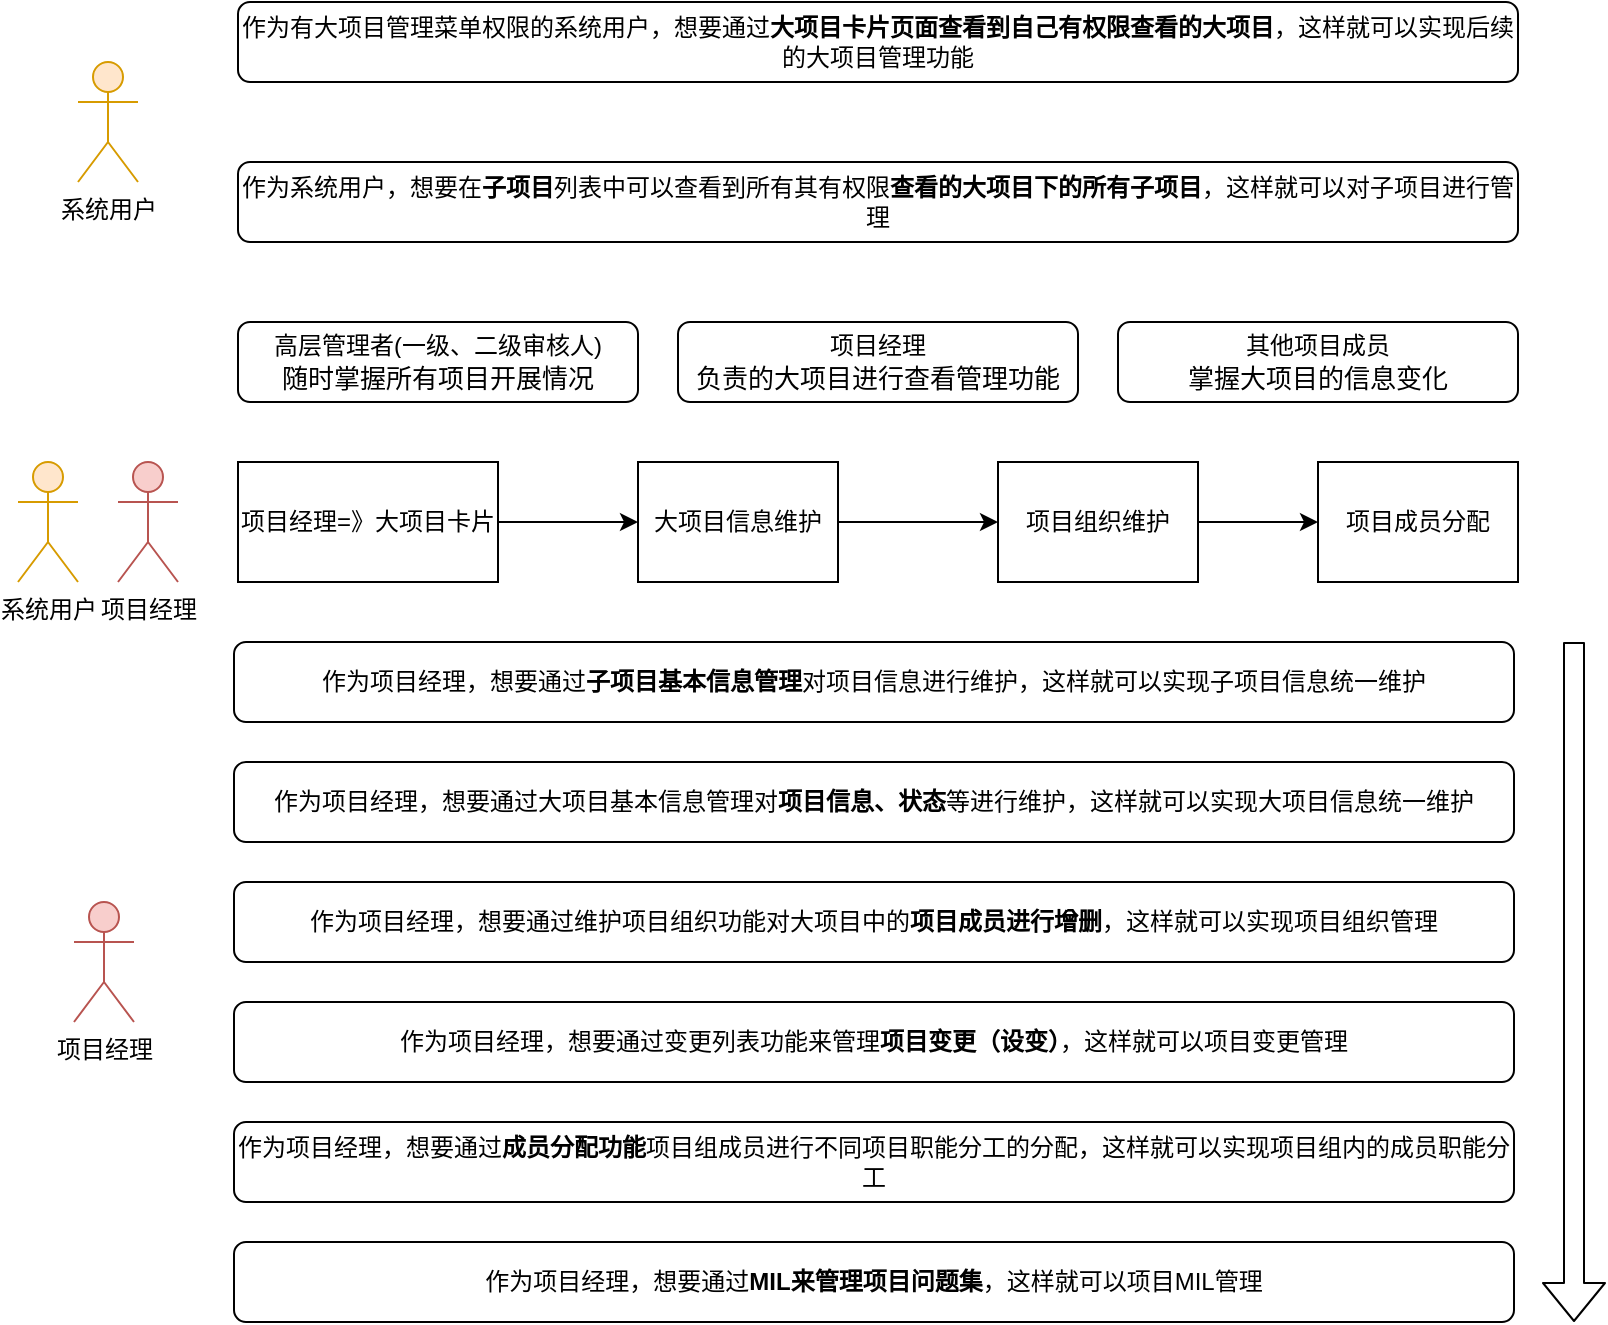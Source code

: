 <mxfile version="14.2.9" type="github">
  <diagram id="C5RBs43oDa-KdzZeNtuy" name="Page-1">
    <mxGraphModel dx="1242" dy="694" grid="1" gridSize="10" guides="1" tooltips="1" connect="1" arrows="1" fold="1" page="1" pageScale="1" pageWidth="827" pageHeight="1169" math="0" shadow="0">
      <root>
        <mxCell id="WIyWlLk6GJQsqaUBKTNV-0" />
        <mxCell id="WIyWlLk6GJQsqaUBKTNV-1" parent="WIyWlLk6GJQsqaUBKTNV-0" />
        <mxCell id="WIyWlLk6GJQsqaUBKTNV-3" value="作为系统用户，想要在&lt;b&gt;子项目&lt;/b&gt;列表中可以查看到所有其有权限&lt;b&gt;查看的大项目下的所有子项目&lt;/b&gt;，这样就可以对子项目进行管理" style="rounded=1;whiteSpace=wrap;html=1;fontSize=12;glass=0;strokeWidth=1;shadow=0;" parent="WIyWlLk6GJQsqaUBKTNV-1" vertex="1">
          <mxGeometry x="120" y="120" width="640" height="40" as="geometry" />
        </mxCell>
        <mxCell id="jYyvjritApVDWqoQF4cN-0" value="作为项目经理，想要通过变更列表功能来管理&lt;b&gt;项目变更（设变）&lt;/b&gt;，这样就可以项目变更管理" style="rounded=1;whiteSpace=wrap;html=1;fontSize=12;glass=0;strokeWidth=1;shadow=0;" parent="WIyWlLk6GJQsqaUBKTNV-1" vertex="1">
          <mxGeometry x="118" y="540" width="640" height="40" as="geometry" />
        </mxCell>
        <mxCell id="jYyvjritApVDWqoQF4cN-11" value="作为项目经理，想要通过&lt;b&gt;子项目基本信息管理&lt;/b&gt;对项目信息进行维护，这样就可以实现子项目信息统一维护" style="rounded=1;whiteSpace=wrap;html=1;fontSize=12;glass=0;strokeWidth=1;shadow=0;" parent="WIyWlLk6GJQsqaUBKTNV-1" vertex="1">
          <mxGeometry x="118" y="360" width="640" height="40" as="geometry" />
        </mxCell>
        <mxCell id="jYyvjritApVDWqoQF4cN-12" value="作为项目经理，想要通过维护项目组织功能对大项目中的&lt;b&gt;项目成员进行增删&lt;/b&gt;，这样就可以实现项目组织管理" style="rounded=1;whiteSpace=wrap;html=1;fontSize=12;glass=0;strokeWidth=1;shadow=0;" parent="WIyWlLk6GJQsqaUBKTNV-1" vertex="1">
          <mxGeometry x="118" y="480" width="640" height="40" as="geometry" />
        </mxCell>
        <mxCell id="jYyvjritApVDWqoQF4cN-13" value="作为项目经理，想要通过&lt;b&gt;MIL来管理项目问题集&lt;/b&gt;，这样就可以项目MIL管理" style="rounded=1;whiteSpace=wrap;html=1;fontSize=12;glass=0;strokeWidth=1;shadow=0;" parent="WIyWlLk6GJQsqaUBKTNV-1" vertex="1">
          <mxGeometry x="118" y="660" width="640" height="40" as="geometry" />
        </mxCell>
        <mxCell id="jYyvjritApVDWqoQF4cN-14" value="项目经理&lt;br&gt;&lt;span style=&quot;font-family: &amp;#34;helvetica neue&amp;#34; , &amp;#34;helvetica neue&amp;#34; , &amp;#34;helvetica&amp;#34; , &amp;#34;arial&amp;#34; , &amp;#34;microsoft yahei&amp;#34; , &amp;#34;lantinghei sc&amp;#34; , &amp;#34;hiragino sans gb&amp;#34; , sans-serif ; font-size: small ; text-align: left ; background-color: rgb(255 , 255 , 255)&quot;&gt;负责的大项目进行查看管理功能&lt;/span&gt;" style="rounded=1;whiteSpace=wrap;html=1;fontSize=12;glass=0;strokeWidth=1;shadow=0;" parent="WIyWlLk6GJQsqaUBKTNV-1" vertex="1">
          <mxGeometry x="340" y="200" width="200" height="40" as="geometry" />
        </mxCell>
        <mxCell id="jYyvjritApVDWqoQF4cN-15" value="作为项目经理，想要通过&lt;b&gt;成员分配功能&lt;/b&gt;项目组成员进行不同项目职能分工的分配，这样就可以实现项目组内的成员职能分工" style="rounded=1;whiteSpace=wrap;html=1;fontSize=12;glass=0;strokeWidth=1;shadow=0;" parent="WIyWlLk6GJQsqaUBKTNV-1" vertex="1">
          <mxGeometry x="118" y="600" width="640" height="40" as="geometry" />
        </mxCell>
        <mxCell id="jYyvjritApVDWqoQF4cN-18" value="作为有大项目管理菜单权限的系统用户，想要通过&lt;b&gt;大项目卡片页面查看到自己有权限查看的大项目&lt;/b&gt;，这样就可以实现后续的大项目管理功能" style="rounded=1;whiteSpace=wrap;html=1;fontSize=12;glass=0;strokeWidth=1;shadow=0;" parent="WIyWlLk6GJQsqaUBKTNV-1" vertex="1">
          <mxGeometry x="120" y="40" width="640" height="40" as="geometry" />
        </mxCell>
        <mxCell id="jYyvjritApVDWqoQF4cN-19" value="作为项目经理，想要通过大项目基本信息管理对&lt;b&gt;项目信息、状态&lt;/b&gt;等进行维护，这样就可以实现大项目信息统一维护" style="rounded=1;whiteSpace=wrap;html=1;fontSize=12;glass=0;strokeWidth=1;shadow=0;" parent="WIyWlLk6GJQsqaUBKTNV-1" vertex="1">
          <mxGeometry x="118" y="420" width="640" height="40" as="geometry" />
        </mxCell>
        <mxCell id="jYyvjritApVDWqoQF4cN-21" value="高层管理者(一级、二级审核人)&lt;br&gt;&lt;span style=&quot;font-family: &amp;#34;helvetica neue&amp;#34; , &amp;#34;helvetica neue&amp;#34; , &amp;#34;helvetica&amp;#34; , &amp;#34;arial&amp;#34; , &amp;#34;microsoft yahei&amp;#34; , &amp;#34;lantinghei sc&amp;#34; , &amp;#34;hiragino sans gb&amp;#34; , sans-serif ; font-size: small ; text-align: left ; background-color: rgb(255 , 255 , 255)&quot;&gt;随时掌握所有项目开展情况&lt;/span&gt;" style="rounded=1;whiteSpace=wrap;html=1;fontSize=12;glass=0;strokeWidth=1;shadow=0;" parent="WIyWlLk6GJQsqaUBKTNV-1" vertex="1">
          <mxGeometry x="120" y="200" width="200" height="40" as="geometry" />
        </mxCell>
        <mxCell id="jYyvjritApVDWqoQF4cN-22" value="其他项目成员&lt;br&gt;&lt;span style=&quot;font-family: &amp;#34;helvetica neue&amp;#34; , &amp;#34;helvetica neue&amp;#34; , &amp;#34;helvetica&amp;#34; , &amp;#34;arial&amp;#34; , &amp;#34;microsoft yahei&amp;#34; , &amp;#34;lantinghei sc&amp;#34; , &amp;#34;hiragino sans gb&amp;#34; , sans-serif ; font-size: small ; text-align: left ; background-color: rgb(255 , 255 , 255)&quot;&gt;掌握大项目的信息变化&lt;/span&gt;" style="rounded=1;whiteSpace=wrap;html=1;fontSize=12;glass=0;strokeWidth=1;shadow=0;" parent="WIyWlLk6GJQsqaUBKTNV-1" vertex="1">
          <mxGeometry x="560" y="200" width="200" height="40" as="geometry" />
        </mxCell>
        <mxCell id="jYyvjritApVDWqoQF4cN-24" value="项目经理" style="shape=umlActor;verticalLabelPosition=bottom;verticalAlign=top;html=1;outlineConnect=0;fillColor=#f8cecc;strokeColor=#b85450;" parent="WIyWlLk6GJQsqaUBKTNV-1" vertex="1">
          <mxGeometry x="38" y="490" width="30" height="60" as="geometry" />
        </mxCell>
        <mxCell id="jYyvjritApVDWqoQF4cN-40" value="系统用户" style="shape=umlActor;verticalLabelPosition=bottom;verticalAlign=top;html=1;outlineConnect=0;fillColor=#ffe6cc;strokeColor=#d79b00;" parent="WIyWlLk6GJQsqaUBKTNV-1" vertex="1">
          <mxGeometry x="40" y="70" width="30" height="60" as="geometry" />
        </mxCell>
        <mxCell id="kZA9z5EJ2N3rRpN_CX4f-4" value="" style="shape=flexArrow;endArrow=classic;html=1;" edge="1" parent="WIyWlLk6GJQsqaUBKTNV-1">
          <mxGeometry width="50" height="50" relative="1" as="geometry">
            <mxPoint x="788" y="360" as="sourcePoint" />
            <mxPoint x="788" y="700" as="targetPoint" />
          </mxGeometry>
        </mxCell>
        <mxCell id="kZA9z5EJ2N3rRpN_CX4f-13" value="" style="edgeStyle=orthogonalEdgeStyle;rounded=0;orthogonalLoop=1;jettySize=auto;html=1;" edge="1" parent="WIyWlLk6GJQsqaUBKTNV-1" source="kZA9z5EJ2N3rRpN_CX4f-5" target="kZA9z5EJ2N3rRpN_CX4f-8">
          <mxGeometry relative="1" as="geometry" />
        </mxCell>
        <mxCell id="kZA9z5EJ2N3rRpN_CX4f-5" value="大项目信息维护" style="rounded=0;whiteSpace=wrap;html=1;" vertex="1" parent="WIyWlLk6GJQsqaUBKTNV-1">
          <mxGeometry x="320" y="270" width="100" height="60" as="geometry" />
        </mxCell>
        <mxCell id="kZA9z5EJ2N3rRpN_CX4f-12" value="" style="edgeStyle=orthogonalEdgeStyle;rounded=0;orthogonalLoop=1;jettySize=auto;html=1;" edge="1" parent="WIyWlLk6GJQsqaUBKTNV-1" source="kZA9z5EJ2N3rRpN_CX4f-7" target="kZA9z5EJ2N3rRpN_CX4f-5">
          <mxGeometry relative="1" as="geometry" />
        </mxCell>
        <mxCell id="kZA9z5EJ2N3rRpN_CX4f-7" value="项目经理=》大项目卡片" style="rounded=0;whiteSpace=wrap;html=1;" vertex="1" parent="WIyWlLk6GJQsqaUBKTNV-1">
          <mxGeometry x="120" y="270" width="130" height="60" as="geometry" />
        </mxCell>
        <mxCell id="kZA9z5EJ2N3rRpN_CX4f-14" value="" style="edgeStyle=orthogonalEdgeStyle;rounded=0;orthogonalLoop=1;jettySize=auto;html=1;" edge="1" parent="WIyWlLk6GJQsqaUBKTNV-1" source="kZA9z5EJ2N3rRpN_CX4f-8" target="kZA9z5EJ2N3rRpN_CX4f-9">
          <mxGeometry relative="1" as="geometry" />
        </mxCell>
        <mxCell id="kZA9z5EJ2N3rRpN_CX4f-8" value="项目组织维护" style="rounded=0;whiteSpace=wrap;html=1;" vertex="1" parent="WIyWlLk6GJQsqaUBKTNV-1">
          <mxGeometry x="500" y="270" width="100" height="60" as="geometry" />
        </mxCell>
        <mxCell id="kZA9z5EJ2N3rRpN_CX4f-9" value="项目成员分配" style="rounded=0;whiteSpace=wrap;html=1;" vertex="1" parent="WIyWlLk6GJQsqaUBKTNV-1">
          <mxGeometry x="660" y="270" width="100" height="60" as="geometry" />
        </mxCell>
        <mxCell id="kZA9z5EJ2N3rRpN_CX4f-10" value="系统用户" style="shape=umlActor;verticalLabelPosition=bottom;verticalAlign=top;html=1;outlineConnect=0;fillColor=#ffe6cc;strokeColor=#d79b00;" vertex="1" parent="WIyWlLk6GJQsqaUBKTNV-1">
          <mxGeometry x="10" y="270" width="30" height="60" as="geometry" />
        </mxCell>
        <mxCell id="kZA9z5EJ2N3rRpN_CX4f-11" value="项目经理" style="shape=umlActor;verticalLabelPosition=bottom;verticalAlign=top;html=1;outlineConnect=0;fillColor=#f8cecc;strokeColor=#b85450;" vertex="1" parent="WIyWlLk6GJQsqaUBKTNV-1">
          <mxGeometry x="60" y="270" width="30" height="60" as="geometry" />
        </mxCell>
      </root>
    </mxGraphModel>
  </diagram>
</mxfile>
